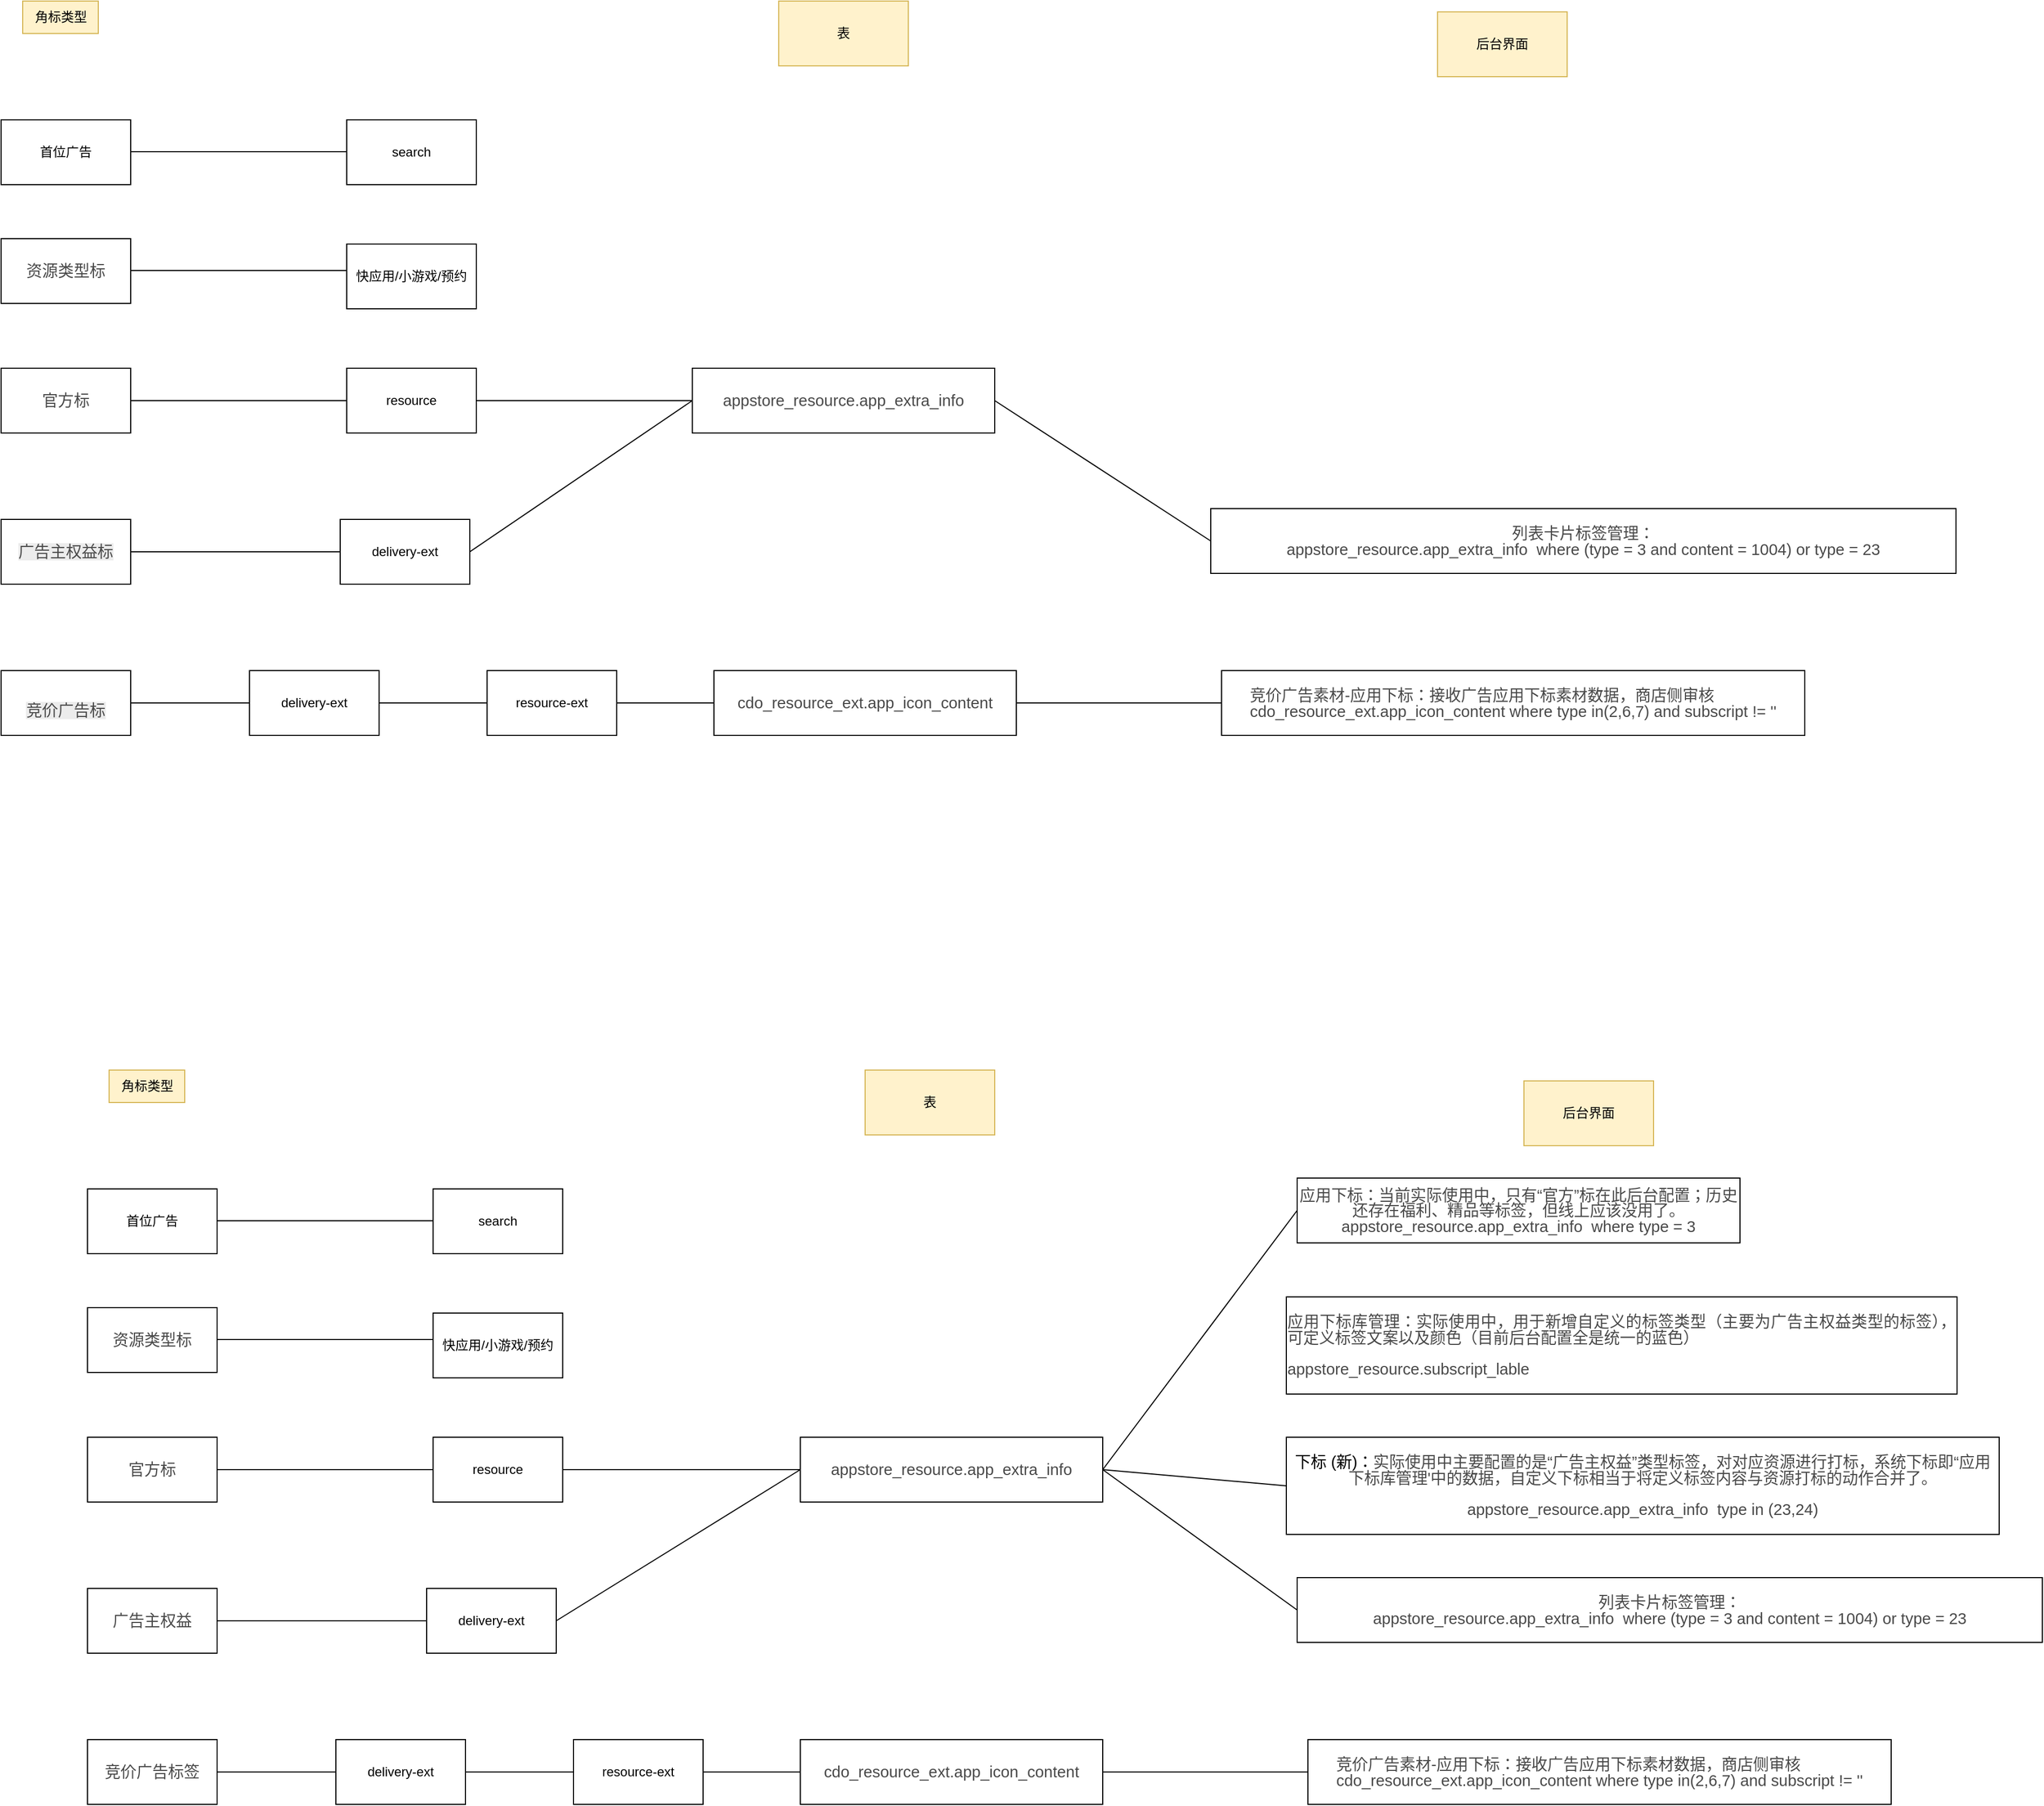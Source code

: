 <mxfile version="27.2.0">
  <diagram name="第 1 页" id="Ucv2GgbXj7bZguftJPe6">
    <mxGraphModel dx="1925" dy="1043" grid="1" gridSize="10" guides="1" tooltips="1" connect="1" arrows="1" fold="1" page="1" pageScale="1" pageWidth="827" pageHeight="1169" math="0" shadow="0">
      <root>
        <mxCell id="0" />
        <mxCell id="1" parent="0" />
        <mxCell id="gXH2KROTv9_O8nOjZuND-2" value="首位广告" style="whiteSpace=wrap;html=1;" parent="1" vertex="1">
          <mxGeometry x="40" y="140" width="120" height="60" as="geometry" />
        </mxCell>
        <mxCell id="gXH2KROTv9_O8nOjZuND-3" value="&lt;span data-copy-origin=&quot;https://odocs.myoas.com&quot; data-docs-delta=&quot;[[20,&amp;quot;首位广告标＞资源类型标＞官方标＞广告主权益标＞竞价广告标＞政务标&amp;quot;,&amp;quot;inline-dir:\&amp;quot;ltr\&amp;quot;&amp;quot;]]&quot;&gt;&lt;p style=&quot;line-height: 100%;margin-bottom: 0pt;margin-top: 0pt;font-size: 11pt;color: #494949;&quot; class=&quot;ql-direction-ltr ql-long-284244&quot;&gt;&lt;span class=&quot;ql-author-284244&quot;&gt;资源类型标&lt;/span&gt;&lt;/p&gt;&lt;/span&gt;" style="whiteSpace=wrap;html=1;" parent="1" vertex="1">
          <mxGeometry x="40" y="250" width="120" height="60" as="geometry" />
        </mxCell>
        <mxCell id="gXH2KROTv9_O8nOjZuND-4" value="&lt;span style=&quot;color: rgb(73, 73, 73); font-size: 14.667px;&quot;&gt;官方标&lt;/span&gt;" style="whiteSpace=wrap;html=1;" parent="1" vertex="1">
          <mxGeometry x="40" y="370" width="120" height="60" as="geometry" />
        </mxCell>
        <mxCell id="gXH2KROTv9_O8nOjZuND-8" value="&lt;br&gt;&lt;span style=&quot;color: rgb(73, 73, 73); font-family: Helvetica; font-size: 14.667px; font-style: normal; font-variant-ligatures: normal; font-variant-caps: normal; font-weight: 400; letter-spacing: normal; orphans: 2; text-align: center; text-indent: 0px; text-transform: none; widows: 2; word-spacing: 0px; -webkit-text-stroke-width: 0px; white-space: normal; background-color: rgb(236, 236, 236); text-decoration-thickness: initial; text-decoration-style: initial; text-decoration-color: initial; display: inline !important; float: none;&quot;&gt;广告主权益标&lt;/span&gt;&lt;div&gt;&lt;br/&gt;&lt;/div&gt;" style="whiteSpace=wrap;html=1;" parent="1" vertex="1">
          <mxGeometry x="40" y="510" width="120" height="60" as="geometry" />
        </mxCell>
        <mxCell id="gXH2KROTv9_O8nOjZuND-10" value="&lt;br&gt;&lt;span style=&quot;color: rgb(73, 73, 73); font-family: Helvetica; font-size: 14.667px; font-style: normal; font-variant-ligatures: normal; font-variant-caps: normal; font-weight: 400; letter-spacing: normal; orphans: 2; text-align: center; text-indent: 0px; text-transform: none; widows: 2; word-spacing: 0px; -webkit-text-stroke-width: 0px; white-space: normal; background-color: rgb(236, 236, 236); text-decoration-thickness: initial; text-decoration-style: initial; text-decoration-color: initial; display: inline !important; float: none;&quot;&gt;竞价广告标&lt;/span&gt;" style="whiteSpace=wrap;html=1;" parent="1" vertex="1">
          <mxGeometry x="40" y="650" width="120" height="60" as="geometry" />
        </mxCell>
        <mxCell id="gXH2KROTv9_O8nOjZuND-13" value="&lt;span data-copy-origin=&quot;https://odocs.myoas.com&quot; data-docs-delta=&quot;[[20,&amp;quot;应用下标后台：&amp;quot;,&amp;quot;inline-dir:\&amp;quot;ltr\&amp;quot;&amp;quot;],[20,&amp;quot;\n&amp;quot;,&amp;quot;24:\&amp;quot;hfpQ\&amp;quot;|direction:\&amp;quot;ltr\&amp;quot;&amp;quot;],[20,&amp;quot;appstore_resource.app_extra_info&amp;nbsp; where type = 3&amp;quot;,&amp;quot;inline-dir:\&amp;quot;ltr\&amp;quot;&amp;quot;],[20,&amp;quot;\n&amp;quot;,&amp;quot;24:\&amp;quot;KG1t\&amp;quot;|direction:\&amp;quot;ltr\&amp;quot;&amp;quot;],[20,&amp;quot;\n&amp;quot;,&amp;quot;24:\&amp;quot;nrkN\&amp;quot;&amp;quot;],[20,&amp;quot;应用下标库管理：&amp;quot;,&amp;quot;inline-dir:\&amp;quot;ltr\&amp;quot;&amp;quot;],[20,&amp;quot;\n&amp;quot;,&amp;quot;24:\&amp;quot;0zpr\&amp;quot;|direction:\&amp;quot;ltr\&amp;quot;&amp;quot;],[20,&amp;quot;appstore_resource.subscript_lable&amp;quot;,&amp;quot;inline-dir:\&amp;quot;ltr\&amp;quot;&amp;quot;],[20,&amp;quot;\n&amp;quot;,&amp;quot;24:\&amp;quot;eeaw\&amp;quot;|direction:\&amp;quot;ltr\&amp;quot;&amp;quot;],[20,&amp;quot;\n&amp;quot;,&amp;quot;24:\&amp;quot;owhY\&amp;quot;&amp;quot;],[20,&amp;quot;下标(新)：&amp;quot;,&amp;quot;inline-dir:\&amp;quot;ltr\&amp;quot;&amp;quot;],[20,&amp;quot;\n&amp;quot;,&amp;quot;24:\&amp;quot;AwLg\&amp;quot;|direction:\&amp;quot;ltr\&amp;quot;&amp;quot;],[20,&amp;quot;appstore_resource.app_extra_info&amp;nbsp; type in (23,24)&amp;quot;,&amp;quot;inline-dir:\&amp;quot;ltr\&amp;quot;&amp;quot;],[20,&amp;quot;\n&amp;quot;,&amp;quot;24:\&amp;quot;A2Q8\&amp;quot;|direction:\&amp;quot;ltr\&amp;quot;&amp;quot;],[20,&amp;quot;\n&amp;quot;,&amp;quot;24:\&amp;quot;ZBQM\&amp;quot;&amp;quot;],[20,&amp;quot;应用下标：（保留这个）&amp;quot;,&amp;quot;inline-dir:\&amp;quot;ltr\&amp;quot;&amp;quot;],[20,&amp;quot;\n&amp;quot;,&amp;quot;24:\&amp;quot;MEDD\&amp;quot;|direction:\&amp;quot;ltr\&amp;quot;&amp;quot;],[20,&amp;quot;cdo_resource_ext.app_icon_content where type in(2,6,7) and subscript != &#39;&#39;&amp;quot;,&amp;quot;inline-dir:\&amp;quot;ltr\&amp;quot;&amp;quot;],[20,&amp;quot;\n&amp;quot;,&amp;quot;24:\&amp;quot;bfCV\&amp;quot;|direction:\&amp;quot;ltr\&amp;quot;&amp;quot;],[20,&amp;quot;\n&amp;quot;,&amp;quot;24:\&amp;quot;RlGI\&amp;quot;&amp;quot;],[20,&amp;quot;列表卡片标签管理：（保留这个）&amp;quot;,&amp;quot;inline-dir:\&amp;quot;ltr\&amp;quot;&amp;quot;],[20,&amp;quot;\n&amp;quot;,&amp;quot;24:\&amp;quot;X4qz\&amp;quot;|direction:\&amp;quot;ltr\&amp;quot;&amp;quot;],[20,&amp;quot;appstore_resource.app_extra_info&amp;nbsp; where (type = 3 and content = 1004) or type = 23&amp;quot;,&amp;quot;inline-dir:\&amp;quot;ltr\&amp;quot;&amp;quot;]]&quot;&gt;&lt;p style=&quot;line-height: 100%;margin-bottom: 0pt;margin-top: 0pt;font-size: 11pt;color: #494949;&quot; class=&quot;ql-direction-ltr ql-long-284244&quot;&gt;&lt;span style=&quot;background-color: transparent; font-size: 11pt;&quot;&gt;列表卡片标签管理：&lt;/span&gt;&lt;br&gt;&lt;/p&gt;&lt;p style=&quot;line-height: 100%;margin-bottom: 0pt;margin-top: 0pt;font-size: 11pt;color: #494949;&quot; class=&quot;ql-direction-ltr ql-long-284244&quot;&gt;&lt;span class=&quot;ql-author-284244&quot;&gt;appstore_resource.app_extra_info&amp;nbsp; where (type = 3 and content = 1004) or type = 23&lt;/span&gt;&lt;/p&gt;&lt;/span&gt;" style="whiteSpace=wrap;html=1;" parent="1" vertex="1">
          <mxGeometry x="1160" y="500" width="690" height="60" as="geometry" />
        </mxCell>
        <mxCell id="gXH2KROTv9_O8nOjZuND-14" value="角标类型" style="text;html=1;align=center;verticalAlign=middle;resizable=0;points=[];autosize=1;strokeColor=#d6b656;fillColor=#fff2cc;" parent="1" vertex="1">
          <mxGeometry x="60" y="30" width="70" height="30" as="geometry" />
        </mxCell>
        <mxCell id="gXH2KROTv9_O8nOjZuND-15" value="表" style="whiteSpace=wrap;html=1;fillColor=#fff2cc;strokeColor=#d6b656;" parent="1" vertex="1">
          <mxGeometry x="760" y="30" width="120" height="60" as="geometry" />
        </mxCell>
        <mxCell id="gXH2KROTv9_O8nOjZuND-20" value="&lt;span data-copy-origin=&quot;https://odocs.myoas.com&quot; data-docs-delta=&quot;[[20,&amp;quot;竞价广告素材-应用下标：接收广告应用下标素材数据，商店侧审核&amp;quot;]]&quot;&gt;&lt;p style=&quot;line-height: 100%;margin-bottom: 0pt;margin-top: 0pt;text-align: justify;font-size: 11pt;color: #494949;&quot; class=&quot;ql-align-justify ql-direction-ltr ql-long-256471&quot; align=&quot;justify&quot;&gt;&lt;span class=&quot;ql-author-256471&quot;&gt;竞价广告素材-应用下标：接收广告应用下标素材数据，商店侧审核&lt;br&gt;&lt;span style=&quot;text-align: center;&quot;&gt;cdo_resource_ext.app_icon_content where type in(2,6,7) and subscript != &#39;&#39;&lt;/span&gt;&lt;br&gt;&lt;/span&gt;&lt;/p&gt;&lt;/span&gt;" style="whiteSpace=wrap;html=1;" parent="1" vertex="1">
          <mxGeometry x="1170" y="650" width="540" height="60" as="geometry" />
        </mxCell>
        <mxCell id="gXH2KROTv9_O8nOjZuND-44" value="delivery-ext" style="whiteSpace=wrap;html=1;" parent="1" vertex="1">
          <mxGeometry x="354" y="510" width="120" height="60" as="geometry" />
        </mxCell>
        <mxCell id="gXH2KROTv9_O8nOjZuND-47" value="后台界面" style="whiteSpace=wrap;html=1;fillColor=#fff2cc;strokeColor=#d6b656;" parent="1" vertex="1">
          <mxGeometry x="1370" y="40" width="120" height="60" as="geometry" />
        </mxCell>
        <mxCell id="gXH2KROTv9_O8nOjZuND-48" value="&lt;span style=&quot;color: rgb(73, 73, 73); font-size: 14.667px;&quot;&gt;appstore_resource.app_extra_info&lt;/span&gt;" style="whiteSpace=wrap;html=1;" parent="1" vertex="1">
          <mxGeometry x="680" y="370" width="280" height="60" as="geometry" />
        </mxCell>
        <mxCell id="gXH2KROTv9_O8nOjZuND-50" value="&lt;span style=&quot;color: rgb(73, 73, 73); font-size: 14.667px;&quot;&gt;cdo_resource_ext.app_icon_content&lt;/span&gt;" style="whiteSpace=wrap;html=1;" parent="1" vertex="1">
          <mxGeometry x="700" y="650" width="280" height="60" as="geometry" />
        </mxCell>
        <mxCell id="gXH2KROTv9_O8nOjZuND-51" value="" style="endArrow=none;html=1;rounded=0;exitX=1;exitY=0.5;exitDx=0;exitDy=0;entryX=0;entryY=0.5;entryDx=0;entryDy=0;" parent="1" source="gXH2KROTv9_O8nOjZuND-4" target="gXH2KROTv9_O8nOjZuND-41" edge="1">
          <mxGeometry width="50" height="50" relative="1" as="geometry">
            <mxPoint x="800" y="350" as="sourcePoint" />
            <mxPoint x="850" y="300" as="targetPoint" />
          </mxGeometry>
        </mxCell>
        <mxCell id="gXH2KROTv9_O8nOjZuND-52" value="" style="endArrow=none;html=1;rounded=0;exitX=1;exitY=0.5;exitDx=0;exitDy=0;entryX=0;entryY=0.5;entryDx=0;entryDy=0;" parent="1" source="gXH2KROTv9_O8nOjZuND-41" target="gXH2KROTv9_O8nOjZuND-48" edge="1">
          <mxGeometry width="50" height="50" relative="1" as="geometry">
            <mxPoint x="430" y="400" as="sourcePoint" />
            <mxPoint x="580" y="400" as="targetPoint" />
          </mxGeometry>
        </mxCell>
        <mxCell id="gXH2KROTv9_O8nOjZuND-53" value="" style="endArrow=none;html=1;rounded=0;exitX=1;exitY=0.5;exitDx=0;exitDy=0;entryX=0;entryY=0.5;entryDx=0;entryDy=0;" parent="1" source="gXH2KROTv9_O8nOjZuND-8" target="gXH2KROTv9_O8nOjZuND-44" edge="1">
          <mxGeometry width="50" height="50" relative="1" as="geometry">
            <mxPoint x="260" y="490" as="sourcePoint" />
            <mxPoint x="410" y="490" as="targetPoint" />
          </mxGeometry>
        </mxCell>
        <mxCell id="gXH2KROTv9_O8nOjZuND-60" value="" style="endArrow=none;html=1;rounded=0;entryX=0;entryY=0.5;entryDx=0;entryDy=0;exitX=1;exitY=0.5;exitDx=0;exitDy=0;" parent="1" source="gXH2KROTv9_O8nOjZuND-48" target="gXH2KROTv9_O8nOjZuND-13" edge="1">
          <mxGeometry width="50" height="50" relative="1" as="geometry">
            <mxPoint x="940" y="495" as="sourcePoint" />
            <mxPoint x="1210" y="510" as="targetPoint" />
          </mxGeometry>
        </mxCell>
        <mxCell id="gXH2KROTv9_O8nOjZuND-61" value="" style="endArrow=none;html=1;rounded=0;entryX=0;entryY=0.5;entryDx=0;entryDy=0;exitX=1;exitY=0.5;exitDx=0;exitDy=0;" parent="1" source="gXH2KROTv9_O8nOjZuND-50" target="gXH2KROTv9_O8nOjZuND-20" edge="1">
          <mxGeometry width="50" height="50" relative="1" as="geometry">
            <mxPoint x="1010" y="510" as="sourcePoint" />
            <mxPoint x="1290" y="640" as="targetPoint" />
          </mxGeometry>
        </mxCell>
        <mxCell id="gXH2KROTv9_O8nOjZuND-63" value="delivery-ext" style="whiteSpace=wrap;html=1;" parent="1" vertex="1">
          <mxGeometry x="270" y="650" width="120" height="60" as="geometry" />
        </mxCell>
        <mxCell id="gXH2KROTv9_O8nOjZuND-64" value="resource-ext" style="whiteSpace=wrap;html=1;" parent="1" vertex="1">
          <mxGeometry x="490" y="650" width="120" height="60" as="geometry" />
        </mxCell>
        <mxCell id="gXH2KROTv9_O8nOjZuND-66" value="" style="endArrow=none;html=1;rounded=0;exitX=1;exitY=0.5;exitDx=0;exitDy=0;entryX=0;entryY=0.5;entryDx=0;entryDy=0;" parent="1" source="gXH2KROTv9_O8nOjZuND-10" target="gXH2KROTv9_O8nOjZuND-63" edge="1">
          <mxGeometry width="50" height="50" relative="1" as="geometry">
            <mxPoint x="250" y="560" as="sourcePoint" />
            <mxPoint x="400" y="560" as="targetPoint" />
          </mxGeometry>
        </mxCell>
        <mxCell id="gXH2KROTv9_O8nOjZuND-67" value="" style="endArrow=none;html=1;rounded=0;exitX=1;exitY=0.5;exitDx=0;exitDy=0;entryX=0;entryY=0.5;entryDx=0;entryDy=0;" parent="1" source="gXH2KROTv9_O8nOjZuND-63" target="gXH2KROTv9_O8nOjZuND-64" edge="1">
          <mxGeometry width="50" height="50" relative="1" as="geometry">
            <mxPoint x="260" y="680" as="sourcePoint" />
            <mxPoint x="410" y="680" as="targetPoint" />
          </mxGeometry>
        </mxCell>
        <mxCell id="gXH2KROTv9_O8nOjZuND-68" value="" style="endArrow=none;html=1;rounded=0;exitX=1;exitY=0.5;exitDx=0;exitDy=0;entryX=0;entryY=0.5;entryDx=0;entryDy=0;" parent="1" source="gXH2KROTv9_O8nOjZuND-64" target="gXH2KROTv9_O8nOjZuND-50" edge="1">
          <mxGeometry width="50" height="50" relative="1" as="geometry">
            <mxPoint x="470" y="710" as="sourcePoint" />
            <mxPoint x="530" y="700" as="targetPoint" />
          </mxGeometry>
        </mxCell>
        <mxCell id="gXH2KROTv9_O8nOjZuND-69" value="" style="endArrow=none;html=1;rounded=0;exitX=1;exitY=0.5;exitDx=0;exitDy=0;entryX=0;entryY=0.5;entryDx=0;entryDy=0;" parent="1" source="gXH2KROTv9_O8nOjZuND-44" target="gXH2KROTv9_O8nOjZuND-48" edge="1">
          <mxGeometry width="50" height="50" relative="1" as="geometry">
            <mxPoint x="520" y="410" as="sourcePoint" />
            <mxPoint x="690" y="410" as="targetPoint" />
          </mxGeometry>
        </mxCell>
        <mxCell id="gXH2KROTv9_O8nOjZuND-70" value="" style="endArrow=none;html=1;rounded=0;exitX=1;exitY=0.5;exitDx=0;exitDy=0;entryX=0;entryY=0.5;entryDx=0;entryDy=0;" parent="1" target="gXH2KROTv9_O8nOjZuND-41" edge="1">
          <mxGeometry width="50" height="50" relative="1" as="geometry">
            <mxPoint x="430" y="400" as="sourcePoint" />
            <mxPoint x="680" y="400" as="targetPoint" />
          </mxGeometry>
        </mxCell>
        <mxCell id="gXH2KROTv9_O8nOjZuND-41" value="resource" style="whiteSpace=wrap;html=1;" parent="1" vertex="1">
          <mxGeometry x="360" y="370" width="120" height="60" as="geometry" />
        </mxCell>
        <mxCell id="gXH2KROTv9_O8nOjZuND-72" value="search" style="whiteSpace=wrap;html=1;" parent="1" vertex="1">
          <mxGeometry x="360" y="140" width="120" height="60" as="geometry" />
        </mxCell>
        <mxCell id="gXH2KROTv9_O8nOjZuND-74" value="" style="endArrow=none;html=1;rounded=0;exitX=1;exitY=0.5;exitDx=0;exitDy=0;entryX=0;entryY=0.5;entryDx=0;entryDy=0;" parent="1" edge="1">
          <mxGeometry width="50" height="50" relative="1" as="geometry">
            <mxPoint x="160" y="169.52" as="sourcePoint" />
            <mxPoint x="360" y="169.52" as="targetPoint" />
          </mxGeometry>
        </mxCell>
        <mxCell id="gXH2KROTv9_O8nOjZuND-75" value="" style="endArrow=none;html=1;rounded=0;exitX=1;exitY=0.5;exitDx=0;exitDy=0;entryX=0;entryY=0.5;entryDx=0;entryDy=0;" parent="1" edge="1">
          <mxGeometry width="50" height="50" relative="1" as="geometry">
            <mxPoint x="160" y="279.52" as="sourcePoint" />
            <mxPoint x="360" y="279.52" as="targetPoint" />
          </mxGeometry>
        </mxCell>
        <mxCell id="gXH2KROTv9_O8nOjZuND-76" value="快应用/小游戏/预约" style="whiteSpace=wrap;html=1;" parent="1" vertex="1">
          <mxGeometry x="360" y="255" width="120" height="60" as="geometry" />
        </mxCell>
        <mxCell id="QHSw0P1N_Az1xsyme0HO-1" value="首位广告" style="whiteSpace=wrap;html=1;" vertex="1" parent="1">
          <mxGeometry x="120" y="1130" width="120" height="60" as="geometry" />
        </mxCell>
        <mxCell id="QHSw0P1N_Az1xsyme0HO-2" value="&lt;span data-copy-origin=&quot;https://odocs.myoas.com&quot; data-docs-delta=&quot;[[20,&amp;quot;首位广告标＞资源类型标＞官方标＞广告主权益标＞竞价广告标＞政务标&amp;quot;,&amp;quot;inline-dir:\&amp;quot;ltr\&amp;quot;&amp;quot;]]&quot;&gt;&lt;p style=&quot;line-height: 100%;margin-bottom: 0pt;margin-top: 0pt;font-size: 11pt;color: #494949;&quot; class=&quot;ql-direction-ltr ql-long-284244&quot;&gt;&lt;span class=&quot;ql-author-284244&quot;&gt;资源类型标&lt;/span&gt;&lt;/p&gt;&lt;/span&gt;" style="whiteSpace=wrap;html=1;" vertex="1" parent="1">
          <mxGeometry x="120" y="1240" width="120" height="60" as="geometry" />
        </mxCell>
        <mxCell id="QHSw0P1N_Az1xsyme0HO-3" value="&lt;span style=&quot;color: rgb(73, 73, 73); font-size: 14.667px;&quot;&gt;官方标&lt;/span&gt;" style="whiteSpace=wrap;html=1;" vertex="1" parent="1">
          <mxGeometry x="120" y="1360" width="120" height="60" as="geometry" />
        </mxCell>
        <mxCell id="QHSw0P1N_Az1xsyme0HO-6" value="&lt;span data-copy-origin=&quot;https://odocs.myoas.com&quot; data-docs-delta=&quot;[[20,&amp;quot;应用下标后台：&amp;quot;,&amp;quot;inline-dir:\&amp;quot;ltr\&amp;quot;&amp;quot;],[20,&amp;quot;\n&amp;quot;,&amp;quot;24:\&amp;quot;hfpQ\&amp;quot;|direction:\&amp;quot;ltr\&amp;quot;&amp;quot;],[20,&amp;quot;appstore_resource.app_extra_info&amp;nbsp; where type = 3&amp;quot;,&amp;quot;inline-dir:\&amp;quot;ltr\&amp;quot;&amp;quot;],[20,&amp;quot;\n&amp;quot;,&amp;quot;24:\&amp;quot;KG1t\&amp;quot;|direction:\&amp;quot;ltr\&amp;quot;&amp;quot;],[20,&amp;quot;\n&amp;quot;,&amp;quot;24:\&amp;quot;nrkN\&amp;quot;&amp;quot;],[20,&amp;quot;应用下标库管理：&amp;quot;,&amp;quot;inline-dir:\&amp;quot;ltr\&amp;quot;&amp;quot;],[20,&amp;quot;\n&amp;quot;,&amp;quot;24:\&amp;quot;0zpr\&amp;quot;|direction:\&amp;quot;ltr\&amp;quot;&amp;quot;],[20,&amp;quot;appstore_resource.subscript_lable&amp;quot;,&amp;quot;inline-dir:\&amp;quot;ltr\&amp;quot;&amp;quot;],[20,&amp;quot;\n&amp;quot;,&amp;quot;24:\&amp;quot;eeaw\&amp;quot;|direction:\&amp;quot;ltr\&amp;quot;&amp;quot;],[20,&amp;quot;\n&amp;quot;,&amp;quot;24:\&amp;quot;owhY\&amp;quot;&amp;quot;],[20,&amp;quot;下标(新)：&amp;quot;,&amp;quot;inline-dir:\&amp;quot;ltr\&amp;quot;&amp;quot;],[20,&amp;quot;\n&amp;quot;,&amp;quot;24:\&amp;quot;AwLg\&amp;quot;|direction:\&amp;quot;ltr\&amp;quot;&amp;quot;],[20,&amp;quot;appstore_resource.app_extra_info&amp;nbsp; type in (23,24)&amp;quot;,&amp;quot;inline-dir:\&amp;quot;ltr\&amp;quot;&amp;quot;],[20,&amp;quot;\n&amp;quot;,&amp;quot;24:\&amp;quot;A2Q8\&amp;quot;|direction:\&amp;quot;ltr\&amp;quot;&amp;quot;],[20,&amp;quot;\n&amp;quot;,&amp;quot;24:\&amp;quot;ZBQM\&amp;quot;&amp;quot;],[20,&amp;quot;应用下标：（保留这个）&amp;quot;,&amp;quot;inline-dir:\&amp;quot;ltr\&amp;quot;&amp;quot;],[20,&amp;quot;\n&amp;quot;,&amp;quot;24:\&amp;quot;MEDD\&amp;quot;|direction:\&amp;quot;ltr\&amp;quot;&amp;quot;],[20,&amp;quot;cdo_resource_ext.app_icon_content where type in(2,6,7) and subscript != &#39;&#39;&amp;quot;,&amp;quot;inline-dir:\&amp;quot;ltr\&amp;quot;&amp;quot;],[20,&amp;quot;\n&amp;quot;,&amp;quot;24:\&amp;quot;bfCV\&amp;quot;|direction:\&amp;quot;ltr\&amp;quot;&amp;quot;],[20,&amp;quot;\n&amp;quot;,&amp;quot;24:\&amp;quot;RlGI\&amp;quot;&amp;quot;],[20,&amp;quot;列表卡片标签管理：（保留这个）&amp;quot;,&amp;quot;inline-dir:\&amp;quot;ltr\&amp;quot;&amp;quot;],[20,&amp;quot;\n&amp;quot;,&amp;quot;24:\&amp;quot;X4qz\&amp;quot;|direction:\&amp;quot;ltr\&amp;quot;&amp;quot;],[20,&amp;quot;appstore_resource.app_extra_info&amp;nbsp; where (type = 3 and content = 1004) or type = 23&amp;quot;,&amp;quot;inline-dir:\&amp;quot;ltr\&amp;quot;&amp;quot;]]&quot;&gt;&lt;p style=&quot;line-height: 100%;margin-bottom: 0pt;margin-top: 0pt;font-size: 11pt;color: #494949;&quot; class=&quot;ql-direction-ltr ql-long-284244&quot;&gt;&lt;span style=&quot;background-color: transparent; font-size: 11pt;&quot;&gt;列表卡片标签管理：&lt;/span&gt;&lt;br&gt;&lt;/p&gt;&lt;p style=&quot;line-height: 100%;margin-bottom: 0pt;margin-top: 0pt;font-size: 11pt;color: #494949;&quot; class=&quot;ql-direction-ltr ql-long-284244&quot;&gt;&lt;span class=&quot;ql-author-284244&quot;&gt;appstore_resource.app_extra_info&amp;nbsp; where (type = 3 and content = 1004) or type = 23&lt;/span&gt;&lt;/p&gt;&lt;/span&gt;" style="whiteSpace=wrap;html=1;" vertex="1" parent="1">
          <mxGeometry x="1240" y="1490" width="690" height="60" as="geometry" />
        </mxCell>
        <mxCell id="QHSw0P1N_Az1xsyme0HO-7" value="角标类型" style="text;html=1;align=center;verticalAlign=middle;resizable=0;points=[];autosize=1;strokeColor=#d6b656;fillColor=#fff2cc;" vertex="1" parent="1">
          <mxGeometry x="140" y="1020" width="70" height="30" as="geometry" />
        </mxCell>
        <mxCell id="QHSw0P1N_Az1xsyme0HO-8" value="表" style="whiteSpace=wrap;html=1;fillColor=#fff2cc;strokeColor=#d6b656;" vertex="1" parent="1">
          <mxGeometry x="840" y="1020" width="120" height="60" as="geometry" />
        </mxCell>
        <mxCell id="QHSw0P1N_Az1xsyme0HO-9" value="&lt;p style=&quot;line-height: 14.667px; margin-bottom: 0pt; margin-top: 0pt; font-size: 11pt; color: rgb(73, 73, 73);&quot; class=&quot;ql-direction-ltr ql-long-284244&quot;&gt;&lt;span style=&quot;font-size: 11pt; text-align: justify; background-color: transparent;&quot; class=&quot;ql-author-256471&quot;&gt;应用下标：当前实际使用中，只有“官方”标在此后台配置；历史还存在福利、精品等标签，&lt;/span&gt;&lt;span style=&quot;font-size: 11pt; text-align: justify; background-color: transparent;&quot; data-comment-guid=&quot;comment-w7CJpligpHakv3lP&quot; class=&quot;ql-author-256471 ql-commented ql-commented-background&quot;&gt;但线上应该没用了。&lt;/span&gt;&lt;/p&gt;&lt;p style=&quot;line-height: 14.667px; margin-bottom: 0pt; margin-top: 0pt; font-size: 11pt; color: rgb(73, 73, 73);&quot; class=&quot;ql-direction-ltr ql-long-284244&quot;&gt;&lt;span class=&quot;ql-author-284244&quot;&gt;appstore_resource.app_extra_info&amp;nbsp; where type = 3&lt;/span&gt;&lt;/p&gt;" style="whiteSpace=wrap;html=1;" vertex="1" parent="1">
          <mxGeometry x="1240" y="1120" width="410" height="60" as="geometry" />
        </mxCell>
        <mxCell id="QHSw0P1N_Az1xsyme0HO-10" value="&lt;span data-copy-origin=&quot;https://odocs.myoas.com&quot; data-docs-delta=&quot;[[20,&amp;quot;应用下标库管理：实际使用中，用于新增自定义的标签类型（主要为广告主权益类型的标签），可定义标签文案以及颜色（目前后台配置全是统一的蓝色）&amp;quot;]]&quot;&gt;&lt;p style=&quot;line-height: 100%;margin-bottom: 0pt;margin-top: 0pt;text-align: justify;font-size: 11pt;color: #494949;&quot; class=&quot;ql-align-justify ql-direction-ltr ql-long-256471&quot; align=&quot;justify&quot;&gt;&lt;span class=&quot;ql-author-256471&quot;&gt;应用下标库管理：实际使用中，用于新增自定义的标签类型（主要为广告主权益类型的标签），可定义标签文案以及颜色&lt;/span&gt;&lt;span data-comment-guid=&quot;comment-jawYSUgbdgzEieKq&quot; class=&quot;ql-author-256471 ql-commented ql-commented-background&quot;&gt;（目前后台配置全是统一的蓝色）&lt;br&gt;&lt;br&gt;&lt;span style=&quot;text-align: center;&quot;&gt;appstore_resource.subscript_lable&lt;/span&gt;&lt;br&gt;&lt;/span&gt;&lt;/p&gt;&lt;/span&gt;" style="whiteSpace=wrap;html=1;" vertex="1" parent="1">
          <mxGeometry x="1230" y="1230" width="621" height="90" as="geometry" />
        </mxCell>
        <mxCell id="QHSw0P1N_Az1xsyme0HO-11" value="&lt;span data-copy-origin=&quot;https://odocs.myoas.com&quot; data-docs-delta=&quot;[[20,&amp;quot;下标 (新)：&amp;quot;,&amp;quot;0:\&amp;quot;rgb(0%2C%200%2C%200)\&amp;quot;&amp;quot;],[20,&amp;quot;实际使用中主要配置的是“广告主权益”类型标签，对对应资源进行打标，系统下标即“应用下标库管理&#39;中的数据，自定义下标相当于将定义标签内容与资源打标的动作合并了。&amp;quot;]]&quot;&gt;&lt;p style=&quot;line-height: 100%;margin-bottom: 0pt;margin-top: 0pt;font-size: 11pt;color: #494949;&quot; class=&quot;ql-direction-ltr ql-long-256471&quot;&gt;&lt;span style=&quot;color: rgb(0, 0, 0);color: rgb(0, 0, 0);&quot; class=&quot;ql-author-256471&quot;&gt;下标 (新)：&lt;/span&gt;&lt;span class=&quot;ql-author-256471&quot;&gt;实际使用中主要配置的是“广告主权益”类型标签，对对应资源进行打标，系统下标即“应用下标库管理&#39;中的数据，自定义下标相当于将定义标签内容与资源打标的动作合并了。&lt;br&gt;&lt;br&gt;appstore_resource.app_extra_info&amp;nbsp; type in (23,24)&lt;br&gt;&lt;/span&gt;&lt;/p&gt;&lt;/span&gt;" style="whiteSpace=wrap;html=1;" vertex="1" parent="1">
          <mxGeometry x="1230" y="1360" width="660" height="90" as="geometry" />
        </mxCell>
        <mxCell id="QHSw0P1N_Az1xsyme0HO-12" value="&lt;span data-copy-origin=&quot;https://odocs.myoas.com&quot; data-docs-delta=&quot;[[20,&amp;quot;竞价广告素材-应用下标：接收广告应用下标素材数据，商店侧审核&amp;quot;]]&quot;&gt;&lt;p style=&quot;line-height: 100%;margin-bottom: 0pt;margin-top: 0pt;text-align: justify;font-size: 11pt;color: #494949;&quot; class=&quot;ql-align-justify ql-direction-ltr ql-long-256471&quot; align=&quot;justify&quot;&gt;&lt;span class=&quot;ql-author-256471&quot;&gt;竞价广告素材-应用下标：接收广告应用下标素材数据，商店侧审核&lt;br&gt;&lt;span style=&quot;text-align: center;&quot;&gt;cdo_resource_ext.app_icon_content where type in(2,6,7) and subscript != &#39;&#39;&lt;/span&gt;&lt;br&gt;&lt;/span&gt;&lt;/p&gt;&lt;/span&gt;" style="whiteSpace=wrap;html=1;" vertex="1" parent="1">
          <mxGeometry x="1250" y="1640" width="540" height="60" as="geometry" />
        </mxCell>
        <mxCell id="QHSw0P1N_Az1xsyme0HO-13" value="delivery-ext" style="whiteSpace=wrap;html=1;" vertex="1" parent="1">
          <mxGeometry x="434" y="1500" width="120" height="60" as="geometry" />
        </mxCell>
        <mxCell id="QHSw0P1N_Az1xsyme0HO-14" value="后台界面" style="whiteSpace=wrap;html=1;fillColor=#fff2cc;strokeColor=#d6b656;" vertex="1" parent="1">
          <mxGeometry x="1450" y="1030" width="120" height="60" as="geometry" />
        </mxCell>
        <mxCell id="QHSw0P1N_Az1xsyme0HO-15" value="&lt;span style=&quot;color: rgb(73, 73, 73); font-size: 14.667px;&quot;&gt;appstore_resource.app_extra_info&lt;/span&gt;" style="whiteSpace=wrap;html=1;" vertex="1" parent="1">
          <mxGeometry x="780" y="1360" width="280" height="60" as="geometry" />
        </mxCell>
        <mxCell id="QHSw0P1N_Az1xsyme0HO-16" value="&lt;span style=&quot;color: rgb(73, 73, 73); font-size: 14.667px;&quot;&gt;cdo_resource_ext.app_icon_content&lt;/span&gt;" style="whiteSpace=wrap;html=1;" vertex="1" parent="1">
          <mxGeometry x="780" y="1640" width="280" height="60" as="geometry" />
        </mxCell>
        <mxCell id="QHSw0P1N_Az1xsyme0HO-17" value="" style="endArrow=none;html=1;rounded=0;exitX=1;exitY=0.5;exitDx=0;exitDy=0;entryX=0;entryY=0.5;entryDx=0;entryDy=0;" edge="1" parent="1" source="QHSw0P1N_Az1xsyme0HO-3" target="QHSw0P1N_Az1xsyme0HO-31">
          <mxGeometry width="50" height="50" relative="1" as="geometry">
            <mxPoint x="880" y="1340" as="sourcePoint" />
            <mxPoint x="930" y="1290" as="targetPoint" />
          </mxGeometry>
        </mxCell>
        <mxCell id="QHSw0P1N_Az1xsyme0HO-18" value="" style="endArrow=none;html=1;rounded=0;exitX=1;exitY=0.5;exitDx=0;exitDy=0;entryX=0;entryY=0.5;entryDx=0;entryDy=0;" edge="1" parent="1" source="QHSw0P1N_Az1xsyme0HO-31" target="QHSw0P1N_Az1xsyme0HO-15">
          <mxGeometry width="50" height="50" relative="1" as="geometry">
            <mxPoint x="510" y="1390" as="sourcePoint" />
            <mxPoint x="660" y="1390" as="targetPoint" />
          </mxGeometry>
        </mxCell>
        <mxCell id="QHSw0P1N_Az1xsyme0HO-19" value="" style="endArrow=none;html=1;rounded=0;exitX=1;exitY=0.5;exitDx=0;exitDy=0;entryX=0;entryY=0.5;entryDx=0;entryDy=0;" edge="1" parent="1" target="QHSw0P1N_Az1xsyme0HO-13">
          <mxGeometry width="50" height="50" relative="1" as="geometry">
            <mxPoint x="240" y="1530" as="sourcePoint" />
            <mxPoint x="490" y="1480" as="targetPoint" />
          </mxGeometry>
        </mxCell>
        <mxCell id="QHSw0P1N_Az1xsyme0HO-20" value="" style="endArrow=none;html=1;rounded=0;exitX=1;exitY=0.5;exitDx=0;exitDy=0;entryX=0;entryY=0.5;entryDx=0;entryDy=0;" edge="1" parent="1" source="QHSw0P1N_Az1xsyme0HO-15" target="QHSw0P1N_Az1xsyme0HO-9">
          <mxGeometry width="50" height="50" relative="1" as="geometry">
            <mxPoint x="700" y="1650" as="sourcePoint" />
            <mxPoint x="870" y="1460" as="targetPoint" />
          </mxGeometry>
        </mxCell>
        <mxCell id="QHSw0P1N_Az1xsyme0HO-21" value="" style="endArrow=none;html=1;rounded=0;entryX=0;entryY=0.5;entryDx=0;entryDy=0;exitX=1;exitY=0.5;exitDx=0;exitDy=0;" edge="1" parent="1" source="QHSw0P1N_Az1xsyme0HO-15" target="QHSw0P1N_Az1xsyme0HO-11">
          <mxGeometry width="50" height="50" relative="1" as="geometry">
            <mxPoint x="960" y="1390" as="sourcePoint" />
            <mxPoint x="1380" y="1330" as="targetPoint" />
          </mxGeometry>
        </mxCell>
        <mxCell id="QHSw0P1N_Az1xsyme0HO-22" value="" style="endArrow=none;html=1;rounded=0;entryX=0;entryY=0.5;entryDx=0;entryDy=0;exitX=1;exitY=0.5;exitDx=0;exitDy=0;" edge="1" parent="1" source="QHSw0P1N_Az1xsyme0HO-15" target="QHSw0P1N_Az1xsyme0HO-6">
          <mxGeometry width="50" height="50" relative="1" as="geometry">
            <mxPoint x="1020" y="1485" as="sourcePoint" />
            <mxPoint x="1290" y="1500" as="targetPoint" />
          </mxGeometry>
        </mxCell>
        <mxCell id="QHSw0P1N_Az1xsyme0HO-23" value="" style="endArrow=none;html=1;rounded=0;entryX=0;entryY=0.5;entryDx=0;entryDy=0;exitX=1;exitY=0.5;exitDx=0;exitDy=0;" edge="1" parent="1" source="QHSw0P1N_Az1xsyme0HO-16" target="QHSw0P1N_Az1xsyme0HO-12">
          <mxGeometry width="50" height="50" relative="1" as="geometry">
            <mxPoint x="1090" y="1500" as="sourcePoint" />
            <mxPoint x="1370" y="1630" as="targetPoint" />
          </mxGeometry>
        </mxCell>
        <mxCell id="QHSw0P1N_Az1xsyme0HO-24" value="delivery-ext" style="whiteSpace=wrap;html=1;" vertex="1" parent="1">
          <mxGeometry x="350" y="1640" width="120" height="60" as="geometry" />
        </mxCell>
        <mxCell id="QHSw0P1N_Az1xsyme0HO-25" value="resource-ext" style="whiteSpace=wrap;html=1;" vertex="1" parent="1">
          <mxGeometry x="570" y="1640" width="120" height="60" as="geometry" />
        </mxCell>
        <mxCell id="QHSw0P1N_Az1xsyme0HO-26" value="" style="endArrow=none;html=1;rounded=0;exitX=1;exitY=0.5;exitDx=0;exitDy=0;entryX=0;entryY=0.5;entryDx=0;entryDy=0;" edge="1" parent="1" target="QHSw0P1N_Az1xsyme0HO-24">
          <mxGeometry width="50" height="50" relative="1" as="geometry">
            <mxPoint x="240" y="1670" as="sourcePoint" />
            <mxPoint x="480" y="1550" as="targetPoint" />
          </mxGeometry>
        </mxCell>
        <mxCell id="QHSw0P1N_Az1xsyme0HO-27" value="" style="endArrow=none;html=1;rounded=0;exitX=1;exitY=0.5;exitDx=0;exitDy=0;entryX=0;entryY=0.5;entryDx=0;entryDy=0;" edge="1" parent="1" source="QHSw0P1N_Az1xsyme0HO-24" target="QHSw0P1N_Az1xsyme0HO-25">
          <mxGeometry width="50" height="50" relative="1" as="geometry">
            <mxPoint x="340" y="1670" as="sourcePoint" />
            <mxPoint x="490" y="1670" as="targetPoint" />
          </mxGeometry>
        </mxCell>
        <mxCell id="QHSw0P1N_Az1xsyme0HO-28" value="" style="endArrow=none;html=1;rounded=0;exitX=1;exitY=0.5;exitDx=0;exitDy=0;entryX=0;entryY=0.5;entryDx=0;entryDy=0;" edge="1" parent="1" source="QHSw0P1N_Az1xsyme0HO-25" target="QHSw0P1N_Az1xsyme0HO-16">
          <mxGeometry width="50" height="50" relative="1" as="geometry">
            <mxPoint x="550" y="1700" as="sourcePoint" />
            <mxPoint x="610" y="1690" as="targetPoint" />
          </mxGeometry>
        </mxCell>
        <mxCell id="QHSw0P1N_Az1xsyme0HO-29" value="" style="endArrow=none;html=1;rounded=0;exitX=1;exitY=0.5;exitDx=0;exitDy=0;entryX=0;entryY=0.5;entryDx=0;entryDy=0;" edge="1" parent="1" source="QHSw0P1N_Az1xsyme0HO-13" target="QHSw0P1N_Az1xsyme0HO-15">
          <mxGeometry width="50" height="50" relative="1" as="geometry">
            <mxPoint x="600" y="1400" as="sourcePoint" />
            <mxPoint x="770" y="1400" as="targetPoint" />
          </mxGeometry>
        </mxCell>
        <mxCell id="QHSw0P1N_Az1xsyme0HO-30" value="" style="endArrow=none;html=1;rounded=0;exitX=1;exitY=0.5;exitDx=0;exitDy=0;entryX=0;entryY=0.5;entryDx=0;entryDy=0;" edge="1" parent="1" target="QHSw0P1N_Az1xsyme0HO-31">
          <mxGeometry width="50" height="50" relative="1" as="geometry">
            <mxPoint x="510" y="1390" as="sourcePoint" />
            <mxPoint x="760" y="1390" as="targetPoint" />
          </mxGeometry>
        </mxCell>
        <mxCell id="QHSw0P1N_Az1xsyme0HO-31" value="resource" style="whiteSpace=wrap;html=1;" vertex="1" parent="1">
          <mxGeometry x="440" y="1360" width="120" height="60" as="geometry" />
        </mxCell>
        <mxCell id="QHSw0P1N_Az1xsyme0HO-32" value="search" style="whiteSpace=wrap;html=1;" vertex="1" parent="1">
          <mxGeometry x="440" y="1130" width="120" height="60" as="geometry" />
        </mxCell>
        <mxCell id="QHSw0P1N_Az1xsyme0HO-33" value="" style="endArrow=none;html=1;rounded=0;exitX=1;exitY=0.5;exitDx=0;exitDy=0;entryX=0;entryY=0.5;entryDx=0;entryDy=0;" edge="1" parent="1">
          <mxGeometry width="50" height="50" relative="1" as="geometry">
            <mxPoint x="240" y="1159.52" as="sourcePoint" />
            <mxPoint x="440" y="1159.52" as="targetPoint" />
          </mxGeometry>
        </mxCell>
        <mxCell id="QHSw0P1N_Az1xsyme0HO-34" value="" style="endArrow=none;html=1;rounded=0;exitX=1;exitY=0.5;exitDx=0;exitDy=0;entryX=0;entryY=0.5;entryDx=0;entryDy=0;" edge="1" parent="1">
          <mxGeometry width="50" height="50" relative="1" as="geometry">
            <mxPoint x="240" y="1269.52" as="sourcePoint" />
            <mxPoint x="440" y="1269.52" as="targetPoint" />
          </mxGeometry>
        </mxCell>
        <mxCell id="QHSw0P1N_Az1xsyme0HO-35" value="快应用/小游戏/预约" style="whiteSpace=wrap;html=1;" vertex="1" parent="1">
          <mxGeometry x="440" y="1245" width="120" height="60" as="geometry" />
        </mxCell>
        <mxCell id="QHSw0P1N_Az1xsyme0HO-36" value="&lt;span style=&quot;color: rgb(73, 73, 73); font-size: 14.667px;&quot;&gt;广告主权益&lt;/span&gt;" style="whiteSpace=wrap;html=1;" vertex="1" parent="1">
          <mxGeometry x="120" y="1500" width="120" height="60" as="geometry" />
        </mxCell>
        <mxCell id="QHSw0P1N_Az1xsyme0HO-37" value="&lt;span style=&quot;color: rgb(73, 73, 73); font-size: 14.667px;&quot;&gt;竞价广告标签&lt;/span&gt;" style="whiteSpace=wrap;html=1;" vertex="1" parent="1">
          <mxGeometry x="120" y="1640" width="120" height="60" as="geometry" />
        </mxCell>
      </root>
    </mxGraphModel>
  </diagram>
</mxfile>
